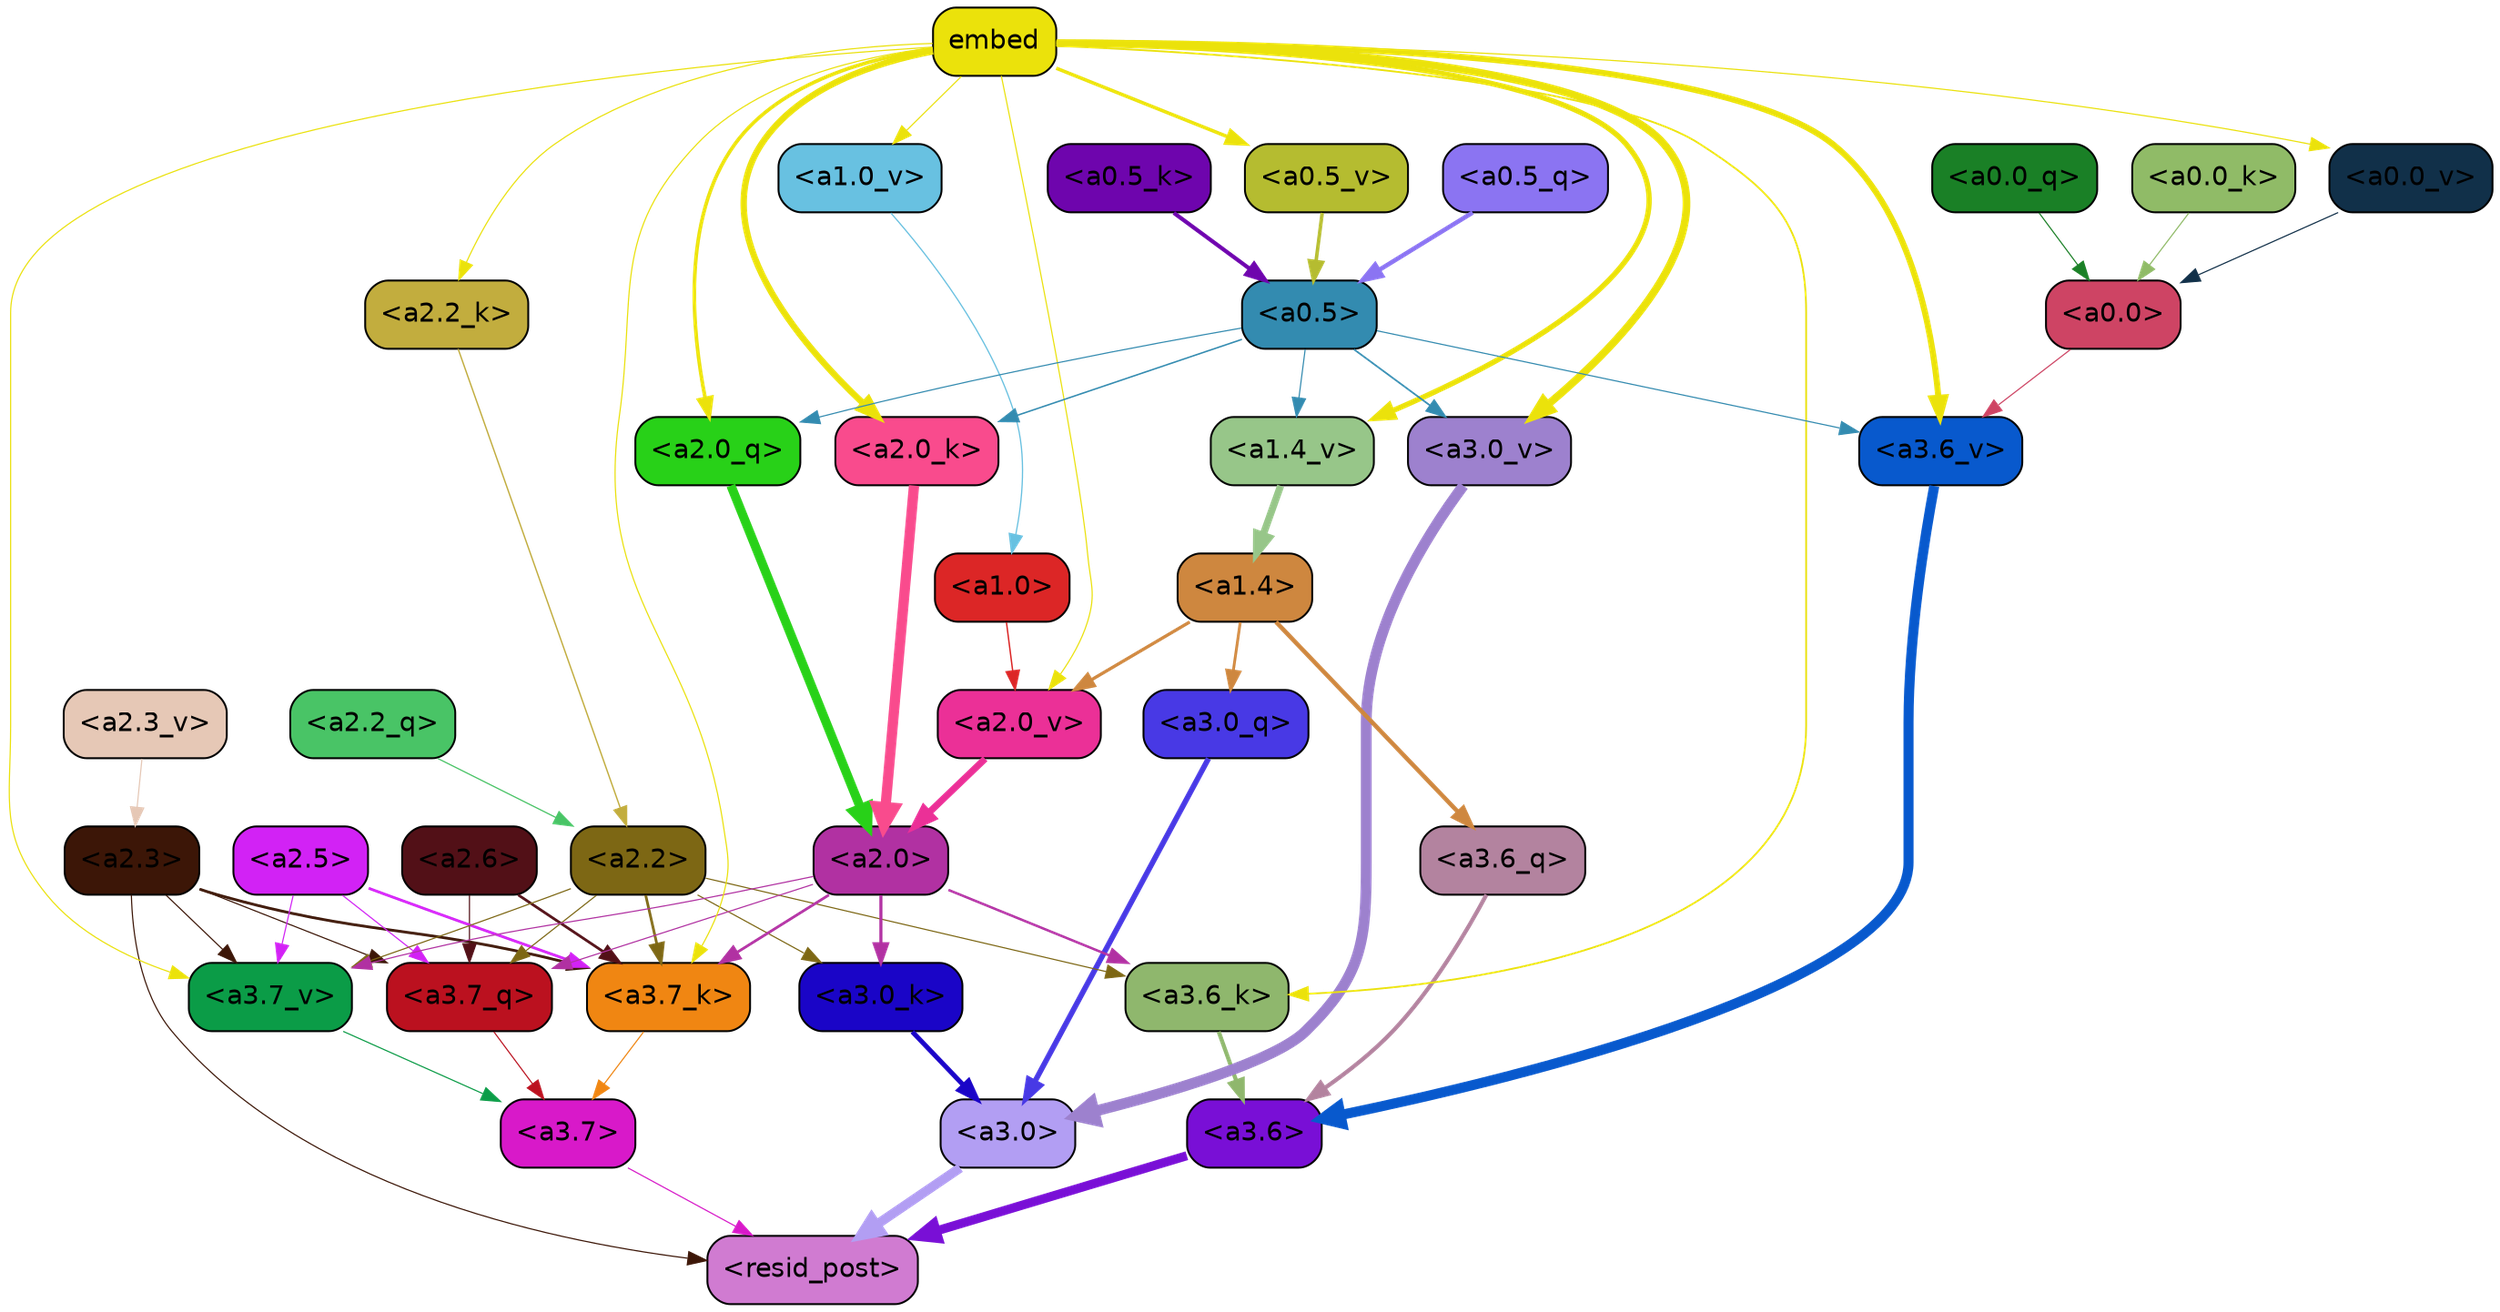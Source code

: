 strict digraph "" {
	graph [bgcolor=transparent,
		layout=dot,
		overlap=false,
		splines=true
	];
	"<a3.7>"	[color=black,
		fillcolor="#d819c9",
		fontname=Helvetica,
		shape=box,
		style="filled, rounded"];
	"<resid_post>"	[color=black,
		fillcolor="#d07bd1",
		fontname=Helvetica,
		shape=box,
		style="filled, rounded"];
	"<a3.7>" -> "<resid_post>"	[color="#d819c9",
		penwidth=0.6];
	"<a3.6>"	[color=black,
		fillcolor="#790fd6",
		fontname=Helvetica,
		shape=box,
		style="filled, rounded"];
	"<a3.6>" -> "<resid_post>"	[color="#790fd6",
		penwidth=4.749041676521301];
	"<a3.0>"	[color=black,
		fillcolor="#b29ef3",
		fontname=Helvetica,
		shape=box,
		style="filled, rounded"];
	"<a3.0>" -> "<resid_post>"	[color="#b29ef3",
		penwidth=5.004215121269226];
	"<a2.3>"	[color=black,
		fillcolor="#3c1607",
		fontname=Helvetica,
		shape=box,
		style="filled, rounded"];
	"<a2.3>" -> "<resid_post>"	[color="#3c1607",
		penwidth=0.6];
	"<a3.7_q>"	[color=black,
		fillcolor="#bb111f",
		fontname=Helvetica,
		shape=box,
		style="filled, rounded"];
	"<a2.3>" -> "<a3.7_q>"	[color="#3c1607",
		penwidth=0.6];
	"<a3.7_k>"	[color=black,
		fillcolor="#f08612",
		fontname=Helvetica,
		shape=box,
		style="filled, rounded"];
	"<a2.3>" -> "<a3.7_k>"	[color="#3c1607",
		penwidth=1.4391854107379913];
	"<a3.7_v>"	[color=black,
		fillcolor="#0b9c47",
		fontname=Helvetica,
		shape=box,
		style="filled, rounded"];
	"<a2.3>" -> "<a3.7_v>"	[color="#3c1607",
		penwidth=0.6];
	"<a3.7_q>" -> "<a3.7>"	[color="#bb111f",
		penwidth=0.6];
	"<a3.6_q>"	[color=black,
		fillcolor="#b3839f",
		fontname=Helvetica,
		shape=box,
		style="filled, rounded"];
	"<a3.6_q>" -> "<a3.6>"	[color="#b3839f",
		penwidth=2.160832464694977];
	"<a3.0_q>"	[color=black,
		fillcolor="#4839e5",
		fontname=Helvetica,
		shape=box,
		style="filled, rounded"];
	"<a3.0_q>" -> "<a3.0>"	[color="#4839e5",
		penwidth=2.870753765106201];
	"<a3.7_k>" -> "<a3.7>"	[color="#f08612",
		penwidth=0.6];
	"<a3.6_k>"	[color=black,
		fillcolor="#8fb76d",
		fontname=Helvetica,
		shape=box,
		style="filled, rounded"];
	"<a3.6_k>" -> "<a3.6>"	[color="#8fb76d",
		penwidth=2.13908451795578];
	"<a3.0_k>"	[color=black,
		fillcolor="#1a05c7",
		fontname=Helvetica,
		shape=box,
		style="filled, rounded"];
	"<a3.0_k>" -> "<a3.0>"	[color="#1a05c7",
		penwidth=2.520303964614868];
	"<a3.7_v>" -> "<a3.7>"	[color="#0b9c47",
		penwidth=0.6];
	"<a3.6_v>"	[color=black,
		fillcolor="#0859cd",
		fontname=Helvetica,
		shape=box,
		style="filled, rounded"];
	"<a3.6_v>" -> "<a3.6>"	[color="#0859cd",
		penwidth=5.297133803367615];
	"<a3.0_v>"	[color=black,
		fillcolor="#9d81ce",
		fontname=Helvetica,
		shape=box,
		style="filled, rounded"];
	"<a3.0_v>" -> "<a3.0>"	[color="#9d81ce",
		penwidth=5.680712580680847];
	"<a2.6>"	[color=black,
		fillcolor="#521017",
		fontname=Helvetica,
		shape=box,
		style="filled, rounded"];
	"<a2.6>" -> "<a3.7_q>"	[color="#521017",
		penwidth=0.6];
	"<a2.6>" -> "<a3.7_k>"	[color="#521017",
		penwidth=1.4180794060230255];
	"<a2.5>"	[color=black,
		fillcolor="#d222f5",
		fontname=Helvetica,
		shape=box,
		style="filled, rounded"];
	"<a2.5>" -> "<a3.7_q>"	[color="#d222f5",
		penwidth=0.6];
	"<a2.5>" -> "<a3.7_k>"	[color="#d222f5",
		penwidth=1.4281435310840607];
	"<a2.5>" -> "<a3.7_v>"	[color="#d222f5",
		penwidth=0.6];
	"<a2.2>"	[color=black,
		fillcolor="#7d6714",
		fontname=Helvetica,
		shape=box,
		style="filled, rounded"];
	"<a2.2>" -> "<a3.7_q>"	[color="#7d6714",
		penwidth=0.6];
	"<a2.2>" -> "<a3.7_k>"	[color="#7d6714",
		penwidth=1.3982512056827545];
	"<a2.2>" -> "<a3.6_k>"	[color="#7d6714",
		penwidth=0.6];
	"<a2.2>" -> "<a3.0_k>"	[color="#7d6714",
		penwidth=0.6];
	"<a2.2>" -> "<a3.7_v>"	[color="#7d6714",
		penwidth=0.6];
	"<a2.0>"	[color=black,
		fillcolor="#b131a2",
		fontname=Helvetica,
		shape=box,
		style="filled, rounded"];
	"<a2.0>" -> "<a3.7_q>"	[color="#b131a2",
		penwidth=0.6];
	"<a2.0>" -> "<a3.7_k>"	[color="#b131a2",
		penwidth=1.404832512140274];
	"<a2.0>" -> "<a3.6_k>"	[color="#b131a2",
		penwidth=1.2708758115768433];
	"<a2.0>" -> "<a3.0_k>"	[color="#b131a2",
		penwidth=1.6207245588302612];
	"<a2.0>" -> "<a3.7_v>"	[color="#b131a2",
		penwidth=0.6];
	"<a1.4>"	[color=black,
		fillcolor="#ce873f",
		fontname=Helvetica,
		shape=box,
		style="filled, rounded"];
	"<a1.4>" -> "<a3.6_q>"	[color="#ce873f",
		penwidth=2.289449453353882];
	"<a1.4>" -> "<a3.0_q>"	[color="#ce873f",
		penwidth=1.4600623846054077];
	"<a2.0_v>"	[color=black,
		fillcolor="#eb3097",
		fontname=Helvetica,
		shape=box,
		style="filled, rounded"];
	"<a1.4>" -> "<a2.0_v>"	[color="#ce873f",
		penwidth=1.676277220249176];
	embed	[color=black,
		fillcolor="#ebe20b",
		fontname=Helvetica,
		shape=box,
		style="filled, rounded"];
	embed -> "<a3.7_k>"	[color="#ebe20b",
		penwidth=0.6];
	embed -> "<a3.6_k>"	[color="#ebe20b",
		penwidth=0.9291638135910034];
	embed -> "<a3.7_v>"	[color="#ebe20b",
		penwidth=0.6];
	embed -> "<a3.6_v>"	[color="#ebe20b",
		penwidth=3.1808209121227264];
	embed -> "<a3.0_v>"	[color="#ebe20b",
		penwidth=4.036660343408585];
	"<a2.0_q>"	[color=black,
		fillcolor="#28d118",
		fontname=Helvetica,
		shape=box,
		style="filled, rounded"];
	embed -> "<a2.0_q>"	[color="#ebe20b",
		penwidth=1.8821641206741333];
	"<a2.2_k>"	[color=black,
		fillcolor="#c2ad3e",
		fontname=Helvetica,
		shape=box,
		style="filled, rounded"];
	embed -> "<a2.2_k>"	[color="#ebe20b",
		penwidth=0.6];
	"<a2.0_k>"	[color=black,
		fillcolor="#f94b8d",
		fontname=Helvetica,
		shape=box,
		style="filled, rounded"];
	embed -> "<a2.0_k>"	[color="#ebe20b",
		penwidth=3.3375256061553955];
	embed -> "<a2.0_v>"	[color="#ebe20b",
		penwidth=0.6];
	"<a1.4_v>"	[color=black,
		fillcolor="#97c689",
		fontname=Helvetica,
		shape=box,
		style="filled, rounded"];
	embed -> "<a1.4_v>"	[color="#ebe20b",
		penwidth=2.7935529947280884];
	"<a1.0_v>"	[color=black,
		fillcolor="#68c1e1",
		fontname=Helvetica,
		shape=box,
		style="filled, rounded"];
	embed -> "<a1.0_v>"	[color="#ebe20b",
		penwidth=0.6];
	"<a0.5_v>"	[color=black,
		fillcolor="#b5bc30",
		fontname=Helvetica,
		shape=box,
		style="filled, rounded"];
	embed -> "<a0.5_v>"	[color="#ebe20b",
		penwidth=1.8293639421463013];
	"<a0.0_v>"	[color=black,
		fillcolor="#113049",
		fontname=Helvetica,
		shape=box,
		style="filled, rounded"];
	embed -> "<a0.0_v>"	[color="#ebe20b",
		penwidth=0.6];
	"<a0.5>"	[color=black,
		fillcolor="#338bb0",
		fontname=Helvetica,
		shape=box,
		style="filled, rounded"];
	"<a0.5>" -> "<a3.6_v>"	[color="#338bb0",
		penwidth=0.6];
	"<a0.5>" -> "<a3.0_v>"	[color="#338bb0",
		penwidth=0.8798569142818451];
	"<a0.5>" -> "<a2.0_q>"	[color="#338bb0",
		penwidth=0.6];
	"<a0.5>" -> "<a2.0_k>"	[color="#338bb0",
		penwidth=0.7782440185546875];
	"<a0.5>" -> "<a1.4_v>"	[color="#338bb0",
		penwidth=0.6];
	"<a0.0>"	[color=black,
		fillcolor="#ce4464",
		fontname=Helvetica,
		shape=box,
		style="filled, rounded"];
	"<a0.0>" -> "<a3.6_v>"	[color="#ce4464",
		penwidth=0.6];
	"<a2.2_q>"	[color=black,
		fillcolor="#49c466",
		fontname=Helvetica,
		shape=box,
		style="filled, rounded"];
	"<a2.2_q>" -> "<a2.2>"	[color="#49c466",
		penwidth=0.6392357051372528];
	"<a2.0_q>" -> "<a2.0>"	[color="#28d118",
		penwidth=4.795779317617416];
	"<a2.2_k>" -> "<a2.2>"	[color="#c2ad3e",
		penwidth=0.7060726433992386];
	"<a2.0_k>" -> "<a2.0>"	[color="#f94b8d",
		penwidth=5.401692286133766];
	"<a2.3_v>"	[color=black,
		fillcolor="#e6c8b6",
		fontname=Helvetica,
		shape=box,
		style="filled, rounded"];
	"<a2.3_v>" -> "<a2.3>"	[color="#e6c8b6",
		penwidth=0.6];
	"<a2.0_v>" -> "<a2.0>"	[color="#eb3097",
		penwidth=3.56003999710083];
	"<a1.0>"	[color=black,
		fillcolor="#dc2626",
		fontname=Helvetica,
		shape=box,
		style="filled, rounded"];
	"<a1.0>" -> "<a2.0_v>"	[color="#dc2626",
		penwidth=0.7355214953422546];
	"<a1.4_v>" -> "<a1.4>"	[color="#97c689",
		penwidth=3.7673035860061646];
	"<a1.0_v>" -> "<a1.0>"	[color="#68c1e1",
		penwidth=0.6493047475814819];
	"<a0.5_q>"	[color=black,
		fillcolor="#8b74f2",
		fontname=Helvetica,
		shape=box,
		style="filled, rounded"];
	"<a0.5_q>" -> "<a0.5>"	[color="#8b74f2",
		penwidth=2.3187414407730103];
	"<a0.0_q>"	[color=black,
		fillcolor="#1a8026",
		fontname=Helvetica,
		shape=box,
		style="filled, rounded"];
	"<a0.0_q>" -> "<a0.0>"	[color="#1a8026",
		penwidth=0.6];
	"<a0.5_k>"	[color=black,
		fillcolor="#6e05ad",
		fontname=Helvetica,
		shape=box,
		style="filled, rounded"];
	"<a0.5_k>" -> "<a0.5>"	[color="#6e05ad",
		penwidth=2.1102215051651];
	"<a0.0_k>"	[color=black,
		fillcolor="#90bb67",
		fontname=Helvetica,
		shape=box,
		style="filled, rounded"];
	"<a0.0_k>" -> "<a0.0>"	[color="#90bb67",
		penwidth=0.6];
	"<a0.5_v>" -> "<a0.5>"	[color="#b5bc30",
		penwidth=1.829363465309143];
	"<a0.0_v>" -> "<a0.0>"	[color="#113049",
		penwidth=0.6];
}
